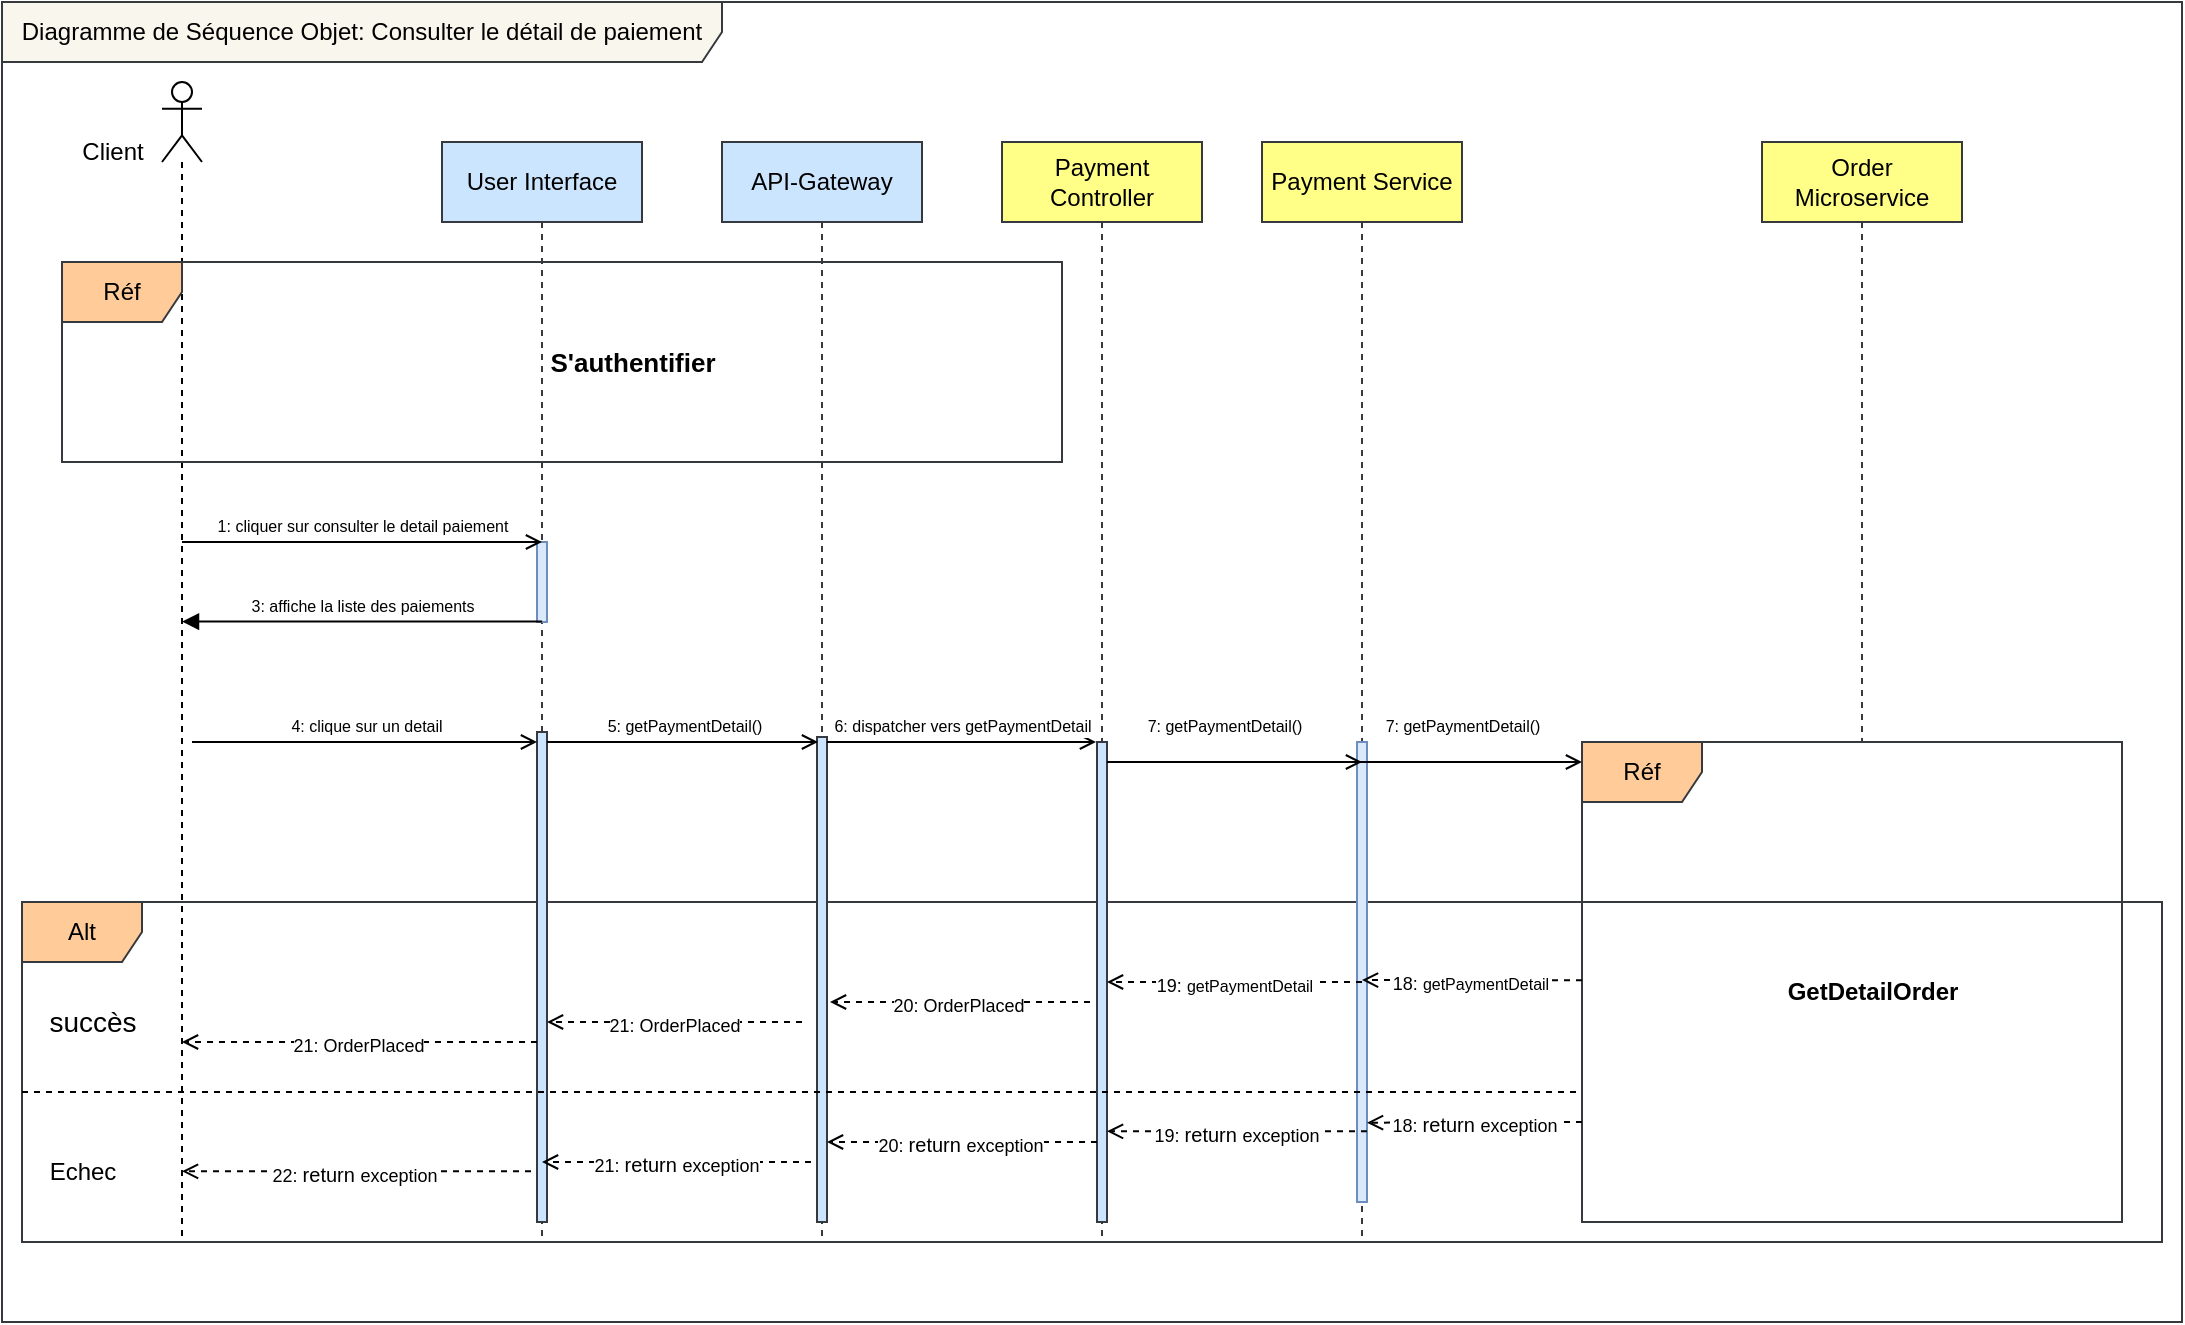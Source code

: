 <mxfile version="24.7.16">
  <diagram name="Page-1" id="hstbj9NbxIu9y6kMWlXi">
    <mxGraphModel dx="690" dy="358" grid="1" gridSize="10" guides="1" tooltips="1" connect="1" arrows="1" fold="1" page="1" pageScale="1" pageWidth="850" pageHeight="1100" math="0" shadow="0">
      <root>
        <mxCell id="0" />
        <mxCell id="1" parent="0" />
        <mxCell id="dDlcalPJPc9BEfTmvSJ7-1" value="Alt" style="shape=umlFrame;whiteSpace=wrap;html=1;pointerEvents=0;fillColor=#ffcc99;strokeColor=#36393d;" vertex="1" parent="1">
          <mxGeometry x="290" y="490" width="1070" height="170" as="geometry" />
        </mxCell>
        <mxCell id="dDlcalPJPc9BEfTmvSJ7-2" value="" style="shape=umlLifeline;perimeter=lifelinePerimeter;whiteSpace=wrap;html=1;container=1;dropTarget=0;collapsible=0;recursiveResize=0;outlineConnect=0;portConstraint=eastwest;newEdgeStyle={&quot;curved&quot;:0,&quot;rounded&quot;:0};participant=umlActor;size=40;" vertex="1" parent="1">
          <mxGeometry x="360" y="80" width="20" height="580" as="geometry" />
        </mxCell>
        <mxCell id="dDlcalPJPc9BEfTmvSJ7-3" value="User Interface" style="shape=umlLifeline;perimeter=lifelinePerimeter;whiteSpace=wrap;html=1;container=1;dropTarget=0;collapsible=0;recursiveResize=0;outlineConnect=0;portConstraint=eastwest;newEdgeStyle={&quot;curved&quot;:0,&quot;rounded&quot;:0};fillColor=#cce5ff;strokeColor=#36393d;" vertex="1" parent="1">
          <mxGeometry x="500" y="110" width="100" height="550" as="geometry" />
        </mxCell>
        <mxCell id="dDlcalPJPc9BEfTmvSJ7-4" value="" style="html=1;points=[[0,0,0,0,5],[0,1,0,0,-5],[1,0,0,0,5],[1,1,0,0,-5]];perimeter=orthogonalPerimeter;outlineConnect=0;targetShapes=umlLifeline;portConstraint=eastwest;newEdgeStyle={&quot;curved&quot;:0,&quot;rounded&quot;:0};fillColor=#cce5ff;strokeColor=#36393d;" vertex="1" parent="dDlcalPJPc9BEfTmvSJ7-3">
          <mxGeometry x="47.5" y="295" width="5" height="245" as="geometry" />
        </mxCell>
        <mxCell id="dDlcalPJPc9BEfTmvSJ7-5" value="" style="html=1;points=[[0,0,0,0,5],[0,1,0,0,-5],[1,0,0,0,5],[1,1,0,0,-5]];perimeter=orthogonalPerimeter;outlineConnect=0;targetShapes=umlLifeline;portConstraint=eastwest;newEdgeStyle={&quot;curved&quot;:0,&quot;rounded&quot;:0};fillColor=#dae8fc;strokeColor=#6c8ebf;" vertex="1" parent="dDlcalPJPc9BEfTmvSJ7-3">
          <mxGeometry x="47.5" y="200" width="5" height="40" as="geometry" />
        </mxCell>
        <mxCell id="dDlcalPJPc9BEfTmvSJ7-6" value="API-Gateway" style="shape=umlLifeline;perimeter=lifelinePerimeter;whiteSpace=wrap;html=1;container=1;dropTarget=0;collapsible=0;recursiveResize=0;outlineConnect=0;portConstraint=eastwest;newEdgeStyle={&quot;curved&quot;:0,&quot;rounded&quot;:0};fillColor=#cce5ff;strokeColor=#36393d;" vertex="1" parent="1">
          <mxGeometry x="640" y="110" width="100" height="550" as="geometry" />
        </mxCell>
        <mxCell id="dDlcalPJPc9BEfTmvSJ7-7" value="" style="html=1;points=[[0,0,0,0,5],[0,1,0,0,-5],[1,0,0,0,5],[1,1,0,0,-5]];perimeter=orthogonalPerimeter;outlineConnect=0;targetShapes=umlLifeline;portConstraint=eastwest;newEdgeStyle={&quot;curved&quot;:0,&quot;rounded&quot;:0};fillColor=#cce5ff;strokeColor=#36393d;" vertex="1" parent="dDlcalPJPc9BEfTmvSJ7-6">
          <mxGeometry x="47.5" y="297.5" width="5" height="242.5" as="geometry" />
        </mxCell>
        <mxCell id="dDlcalPJPc9BEfTmvSJ7-8" value="Payment Controller" style="shape=umlLifeline;perimeter=lifelinePerimeter;whiteSpace=wrap;html=1;container=1;dropTarget=0;collapsible=0;recursiveResize=0;outlineConnect=0;portConstraint=eastwest;newEdgeStyle={&quot;curved&quot;:0,&quot;rounded&quot;:0};fillColor=#ffff88;strokeColor=#36393d;" vertex="1" parent="1">
          <mxGeometry x="780" y="110" width="100" height="550" as="geometry" />
        </mxCell>
        <mxCell id="dDlcalPJPc9BEfTmvSJ7-9" value="Payment Service" style="shape=umlLifeline;perimeter=lifelinePerimeter;whiteSpace=wrap;html=1;container=1;dropTarget=0;collapsible=0;recursiveResize=0;outlineConnect=0;portConstraint=eastwest;newEdgeStyle={&quot;curved&quot;:0,&quot;rounded&quot;:0};fillColor=#ffff88;strokeColor=#36393d;" vertex="1" parent="1">
          <mxGeometry x="910" y="110" width="100" height="550" as="geometry" />
        </mxCell>
        <mxCell id="dDlcalPJPc9BEfTmvSJ7-11" value="Réf" style="shape=umlFrame;whiteSpace=wrap;html=1;pointerEvents=0;fillColor=#ffcc99;strokeColor=#36393d;" vertex="1" parent="1">
          <mxGeometry x="310" y="170" width="500" height="100" as="geometry" />
        </mxCell>
        <mxCell id="dDlcalPJPc9BEfTmvSJ7-12" value="&lt;b&gt;&lt;font style=&quot;font-size: 13px;&quot;&gt;S&#39;authentifier&lt;/font&gt;&lt;/b&gt;" style="text;html=1;align=center;verticalAlign=middle;resizable=0;points=[];autosize=1;strokeColor=none;fillColor=none;" vertex="1" parent="1">
          <mxGeometry x="540" y="205" width="110" height="30" as="geometry" />
        </mxCell>
        <mxCell id="dDlcalPJPc9BEfTmvSJ7-13" value="&lt;font style=&quot;font-size: 8px;&quot;&gt;1: cliquer sur consulter le detail paiement&lt;br&gt;&lt;/font&gt;" style="html=1;verticalAlign=bottom;endArrow=open;curved=0;rounded=0;endFill=0;" edge="1" parent="1" source="dDlcalPJPc9BEfTmvSJ7-2">
          <mxGeometry width="80" relative="1" as="geometry">
            <mxPoint x="375.31" y="310" as="sourcePoint" />
            <mxPoint x="550" y="310" as="targetPoint" />
          </mxGeometry>
        </mxCell>
        <mxCell id="dDlcalPJPc9BEfTmvSJ7-14" value="&lt;font style=&quot;font-size: 8px;&quot;&gt;3: affiche la liste des paiements&lt;br&gt;&lt;/font&gt;" style="html=1;verticalAlign=bottom;endArrow=block;curved=0;rounded=0;" edge="1" parent="1" target="dDlcalPJPc9BEfTmvSJ7-2">
          <mxGeometry width="80" relative="1" as="geometry">
            <mxPoint x="550" y="349.76" as="sourcePoint" />
            <mxPoint x="375.5" y="349.76" as="targetPoint" />
          </mxGeometry>
        </mxCell>
        <mxCell id="dDlcalPJPc9BEfTmvSJ7-15" value="&lt;font style=&quot;font-size: 8px;&quot;&gt;4: clique sur un detail&lt;br&gt;&lt;/font&gt;" style="html=1;verticalAlign=bottom;endArrow=open;curved=0;rounded=0;entryX=0;entryY=0;entryDx=0;entryDy=5;entryPerimeter=0;endFill=0;" edge="1" parent="1" target="dDlcalPJPc9BEfTmvSJ7-4">
          <mxGeometry width="80" relative="1" as="geometry">
            <mxPoint x="375" y="410" as="sourcePoint" />
            <mxPoint x="540" y="410" as="targetPoint" />
          </mxGeometry>
        </mxCell>
        <mxCell id="dDlcalPJPc9BEfTmvSJ7-16" value="&lt;font style=&quot;font-size: 8px;&quot;&gt;5: getPaymentDetail()&lt;/font&gt;" style="html=1;verticalAlign=bottom;endArrow=open;curved=0;rounded=0;exitX=1;exitY=0;exitDx=0;exitDy=5;exitPerimeter=0;endFill=0;" edge="1" parent="1" source="dDlcalPJPc9BEfTmvSJ7-4">
          <mxGeometry width="80" relative="1" as="geometry">
            <mxPoint x="560" y="410" as="sourcePoint" />
            <mxPoint x="688" y="410" as="targetPoint" />
          </mxGeometry>
        </mxCell>
        <mxCell id="dDlcalPJPc9BEfTmvSJ7-17" value="" style="html=1;points=[[0,0,0,0,5],[0,1,0,0,-5],[1,0,0,0,5],[1,1,0,0,-5]];perimeter=orthogonalPerimeter;outlineConnect=0;targetShapes=umlLifeline;portConstraint=eastwest;newEdgeStyle={&quot;curved&quot;:0,&quot;rounded&quot;:0};fillColor=#cce5ff;strokeColor=#36393d;" vertex="1" parent="1">
          <mxGeometry x="827.5" y="410" width="5" height="240" as="geometry" />
        </mxCell>
        <mxCell id="dDlcalPJPc9BEfTmvSJ7-18" value="" style="html=1;points=[[0,0,0,0,5],[0,1,0,0,-5],[1,0,0,0,5],[1,1,0,0,-5]];perimeter=orthogonalPerimeter;outlineConnect=0;targetShapes=umlLifeline;portConstraint=eastwest;newEdgeStyle={&quot;curved&quot;:0,&quot;rounded&quot;:0};fillColor=#dae8fc;strokeColor=#6c8ebf;" vertex="1" parent="1">
          <mxGeometry x="957.5" y="410" width="5" height="230" as="geometry" />
        </mxCell>
        <mxCell id="dDlcalPJPc9BEfTmvSJ7-19" value="&lt;font style=&quot;font-size: 8px;&quot;&gt;6: dispatcher vers &lt;font style=&quot;font-size: 8px;&quot;&gt;getPaymentDetail&lt;/font&gt;&lt;/font&gt;" style="html=1;verticalAlign=bottom;endArrow=open;curved=0;rounded=0;endFill=0;" edge="1" parent="1" source="dDlcalPJPc9BEfTmvSJ7-7">
          <mxGeometry x="-0.003" width="80" relative="1" as="geometry">
            <mxPoint x="697" y="410" as="sourcePoint" />
            <mxPoint x="827" y="410" as="targetPoint" />
            <mxPoint as="offset" />
          </mxGeometry>
        </mxCell>
        <mxCell id="dDlcalPJPc9BEfTmvSJ7-20" value="&lt;font style=&quot;font-size: 8px;&quot;&gt;7: &lt;/font&gt;&lt;font style=&quot;font-size: 8px;&quot;&gt;&lt;font style=&quot;font-size: 8px;&quot;&gt;getPaymentDetail&lt;/font&gt;&lt;/font&gt;&lt;font style=&quot;font-size: 8px;&quot;&gt;&lt;font style=&quot;font-size: 8px;&quot;&gt;&lt;font style=&quot;font-size: 8px;&quot;&gt;()&lt;/font&gt;&lt;/font&gt;&lt;/font&gt;" style="html=1;verticalAlign=bottom;endArrow=open;rounded=0;endFill=0;" edge="1" parent="1" source="dDlcalPJPc9BEfTmvSJ7-17">
          <mxGeometry x="-0.08" y="10" width="80" relative="1" as="geometry">
            <mxPoint x="840" y="420" as="sourcePoint" />
            <mxPoint x="960" y="420" as="targetPoint" />
            <mxPoint as="offset" />
          </mxGeometry>
        </mxCell>
        <mxCell id="dDlcalPJPc9BEfTmvSJ7-21" value="Echec" style="text;html=1;align=center;verticalAlign=middle;resizable=0;points=[];autosize=1;strokeColor=none;fillColor=none;" vertex="1" parent="1">
          <mxGeometry x="290" y="610" width="60" height="30" as="geometry" />
        </mxCell>
        <mxCell id="dDlcalPJPc9BEfTmvSJ7-22" value="&lt;h2 style=&quot;font-size: 17px;&quot; class=&quot;AdresseDefinition&quot;&gt;&#x9;&#x9;&#x9;&#x9;&lt;font style=&quot;font-size: 14px; font-weight: normal;&quot;&gt;succès&lt;/font&gt;&lt;/h2&gt;" style="text;html=1;align=center;verticalAlign=middle;resizable=0;points=[];autosize=1;strokeColor=none;fillColor=none;" vertex="1" parent="1">
          <mxGeometry x="290" y="520" width="70" height="60" as="geometry" />
        </mxCell>
        <mxCell id="dDlcalPJPc9BEfTmvSJ7-23" value="" style="line;strokeWidth=1;fillColor=none;align=left;verticalAlign=middle;spacingTop=-1;spacingLeft=3;spacingRight=3;rotatable=0;labelPosition=right;points=[];portConstraint=eastwest;strokeColor=inherit;dashed=1;" vertex="1" parent="1">
          <mxGeometry x="290" y="581" width="780" height="8" as="geometry" />
        </mxCell>
        <mxCell id="dDlcalPJPc9BEfTmvSJ7-24" value="Diagramme de Séquence Objet: Consulter le détail de paiement" style="shape=umlFrame;whiteSpace=wrap;html=1;pointerEvents=0;width=360;height=30;fillColor=#f9f7ed;strokeColor=#36393d;" vertex="1" parent="1">
          <mxGeometry x="280" y="40" width="1090" height="660" as="geometry" />
        </mxCell>
        <mxCell id="dDlcalPJPc9BEfTmvSJ7-25" value="Client" style="text;html=1;align=center;verticalAlign=middle;resizable=0;points=[];autosize=1;strokeColor=none;fillColor=none;" vertex="1" parent="1">
          <mxGeometry x="310" y="100" width="50" height="30" as="geometry" />
        </mxCell>
        <mxCell id="dDlcalPJPc9BEfTmvSJ7-27" value="Order Microservice" style="shape=umlLifeline;perimeter=lifelinePerimeter;whiteSpace=wrap;html=1;container=1;dropTarget=0;collapsible=0;recursiveResize=0;outlineConnect=0;portConstraint=eastwest;newEdgeStyle={&quot;curved&quot;:0,&quot;rounded&quot;:0};fillColor=#ffff88;strokeColor=#36393d;" vertex="1" parent="1">
          <mxGeometry x="1160" y="110" width="100" height="300" as="geometry" />
        </mxCell>
        <mxCell id="dDlcalPJPc9BEfTmvSJ7-51" value="" style="html=1;verticalAlign=bottom;endArrow=open;rounded=0;dashed=1;endFill=0;" edge="1" parent="1" target="dDlcalPJPc9BEfTmvSJ7-17">
          <mxGeometry x="-0.08" y="10" width="80" relative="1" as="geometry">
            <mxPoint x="960" y="530" as="sourcePoint" />
            <mxPoint x="840" y="530" as="targetPoint" />
            <mxPoint as="offset" />
          </mxGeometry>
        </mxCell>
        <mxCell id="dDlcalPJPc9BEfTmvSJ7-52" value="&lt;font style=&quot;font-size: 9px;&quot;&gt;19: &lt;/font&gt;&lt;font style=&quot;font-size: 8px;&quot;&gt;&lt;font style=&quot;font-size: 8px;&quot;&gt;getPaymentDetail&lt;/font&gt;&lt;/font&gt;" style="edgeLabel;html=1;align=center;verticalAlign=middle;resizable=0;points=[];" vertex="1" connectable="0" parent="dDlcalPJPc9BEfTmvSJ7-51">
          <mxGeometry x="0.014" y="1" relative="1" as="geometry">
            <mxPoint as="offset" />
          </mxGeometry>
        </mxCell>
        <mxCell id="dDlcalPJPc9BEfTmvSJ7-53" value="" style="html=1;verticalAlign=bottom;endArrow=open;rounded=0;dashed=1;endFill=0;" edge="1" parent="1">
          <mxGeometry x="-0.08" y="10" width="80" relative="1" as="geometry">
            <mxPoint x="824" y="540" as="sourcePoint" />
            <mxPoint x="694" y="540" as="targetPoint" />
            <mxPoint as="offset" />
          </mxGeometry>
        </mxCell>
        <mxCell id="dDlcalPJPc9BEfTmvSJ7-54" value="&lt;font style=&quot;font-size: 9px;&quot;&gt;20&lt;/font&gt;&lt;font style=&quot;font-size: 9px;&quot;&gt;: OrderPlaced&lt;/font&gt;" style="edgeLabel;html=1;align=center;verticalAlign=middle;resizable=0;points=[];" vertex="1" connectable="0" parent="dDlcalPJPc9BEfTmvSJ7-53">
          <mxGeometry x="0.014" y="1" relative="1" as="geometry">
            <mxPoint as="offset" />
          </mxGeometry>
        </mxCell>
        <mxCell id="dDlcalPJPc9BEfTmvSJ7-55" value="" style="html=1;verticalAlign=bottom;endArrow=open;rounded=0;dashed=1;endFill=0;" edge="1" parent="1" target="dDlcalPJPc9BEfTmvSJ7-4">
          <mxGeometry x="-0.08" y="10" width="80" relative="1" as="geometry">
            <mxPoint x="680" y="550" as="sourcePoint" />
            <mxPoint x="560" y="550" as="targetPoint" />
            <mxPoint as="offset" />
          </mxGeometry>
        </mxCell>
        <mxCell id="dDlcalPJPc9BEfTmvSJ7-56" value="&lt;font style=&quot;font-size: 9px;&quot;&gt;21: OrderPlaced&lt;/font&gt;" style="edgeLabel;html=1;align=center;verticalAlign=middle;resizable=0;points=[];" vertex="1" connectable="0" parent="dDlcalPJPc9BEfTmvSJ7-55">
          <mxGeometry x="0.014" y="1" relative="1" as="geometry">
            <mxPoint as="offset" />
          </mxGeometry>
        </mxCell>
        <mxCell id="dDlcalPJPc9BEfTmvSJ7-57" value="" style="html=1;verticalAlign=bottom;endArrow=open;rounded=0;dashed=1;endFill=0;" edge="1" parent="1" source="dDlcalPJPc9BEfTmvSJ7-4" target="dDlcalPJPc9BEfTmvSJ7-2">
          <mxGeometry x="-0.08" y="10" width="80" relative="1" as="geometry">
            <mxPoint x="540" y="560" as="sourcePoint" />
            <mxPoint x="415" y="560" as="targetPoint" />
            <mxPoint as="offset" />
            <Array as="points">
              <mxPoint x="510" y="560" />
            </Array>
          </mxGeometry>
        </mxCell>
        <mxCell id="dDlcalPJPc9BEfTmvSJ7-58" value="&lt;font style=&quot;font-size: 9px;&quot;&gt;21: OrderPlaced&lt;/font&gt;" style="edgeLabel;html=1;align=center;verticalAlign=middle;resizable=0;points=[];" vertex="1" connectable="0" parent="dDlcalPJPc9BEfTmvSJ7-57">
          <mxGeometry x="0.014" y="1" relative="1" as="geometry">
            <mxPoint as="offset" />
          </mxGeometry>
        </mxCell>
        <mxCell id="dDlcalPJPc9BEfTmvSJ7-59" value="" style="html=1;verticalAlign=bottom;endArrow=open;rounded=0;dashed=1;endFill=0;" edge="1" parent="1" target="dDlcalPJPc9BEfTmvSJ7-17">
          <mxGeometry x="-0.08" y="10" width="80" relative="1" as="geometry">
            <mxPoint x="962.5" y="604.66" as="sourcePoint" />
            <mxPoint x="836" y="605" as="targetPoint" />
            <mxPoint as="offset" />
          </mxGeometry>
        </mxCell>
        <mxCell id="dDlcalPJPc9BEfTmvSJ7-60" value="&lt;font style=&quot;font-size: 9px;&quot;&gt;19: &lt;/font&gt;&lt;font style=&quot;font-size: 10px;&quot;&gt;return &lt;/font&gt;&lt;font style=&quot;font-size: 9px;&quot;&gt;exception&lt;br&gt;&lt;/font&gt;" style="edgeLabel;html=1;align=center;verticalAlign=middle;resizable=0;points=[];" vertex="1" connectable="0" parent="dDlcalPJPc9BEfTmvSJ7-59">
          <mxGeometry x="0.014" y="1" relative="1" as="geometry">
            <mxPoint as="offset" />
          </mxGeometry>
        </mxCell>
        <mxCell id="dDlcalPJPc9BEfTmvSJ7-61" value="" style="html=1;verticalAlign=bottom;endArrow=open;rounded=0;dashed=1;endFill=0;" edge="1" parent="1" target="dDlcalPJPc9BEfTmvSJ7-7">
          <mxGeometry x="-0.08" y="10" width="80" relative="1" as="geometry">
            <mxPoint x="827.5" y="610" as="sourcePoint" />
            <mxPoint x="700.5" y="610" as="targetPoint" />
            <mxPoint as="offset" />
          </mxGeometry>
        </mxCell>
        <mxCell id="dDlcalPJPc9BEfTmvSJ7-62" value="&lt;font style=&quot;font-size: 9px;&quot;&gt;20: &lt;/font&gt;&lt;font style=&quot;font-size: 10px;&quot;&gt;return &lt;/font&gt;&lt;font style=&quot;font-size: 9px;&quot;&gt;exception&lt;/font&gt;" style="edgeLabel;html=1;align=center;verticalAlign=middle;resizable=0;points=[];" vertex="1" connectable="0" parent="dDlcalPJPc9BEfTmvSJ7-61">
          <mxGeometry x="0.014" y="1" relative="1" as="geometry">
            <mxPoint as="offset" />
          </mxGeometry>
        </mxCell>
        <mxCell id="dDlcalPJPc9BEfTmvSJ7-63" value="" style="html=1;verticalAlign=bottom;endArrow=open;rounded=0;dashed=1;endFill=0;" edge="1" parent="1">
          <mxGeometry x="-0.08" y="10" width="80" relative="1" as="geometry">
            <mxPoint x="684.5" y="620" as="sourcePoint" />
            <mxPoint x="550" y="620" as="targetPoint" />
            <mxPoint as="offset" />
          </mxGeometry>
        </mxCell>
        <mxCell id="dDlcalPJPc9BEfTmvSJ7-64" value="&lt;font style=&quot;font-size: 9px;&quot;&gt;21: &lt;/font&gt;&lt;font style=&quot;font-size: 10px;&quot;&gt;return &lt;/font&gt;&lt;font style=&quot;font-size: 9px;&quot;&gt;exception&lt;/font&gt;" style="edgeLabel;html=1;align=center;verticalAlign=middle;resizable=0;points=[];" vertex="1" connectable="0" parent="dDlcalPJPc9BEfTmvSJ7-63">
          <mxGeometry x="0.014" y="1" relative="1" as="geometry">
            <mxPoint as="offset" />
          </mxGeometry>
        </mxCell>
        <mxCell id="dDlcalPJPc9BEfTmvSJ7-65" value="" style="html=1;verticalAlign=bottom;endArrow=open;rounded=0;dashed=1;endFill=0;" edge="1" parent="1" target="dDlcalPJPc9BEfTmvSJ7-2">
          <mxGeometry x="-0.08" y="10" width="80" relative="1" as="geometry">
            <mxPoint x="544.5" y="624.66" as="sourcePoint" />
            <mxPoint x="410" y="624.66" as="targetPoint" />
            <mxPoint as="offset" />
          </mxGeometry>
        </mxCell>
        <mxCell id="dDlcalPJPc9BEfTmvSJ7-66" value="&lt;font style=&quot;font-size: 9px;&quot;&gt;22: &lt;/font&gt;&lt;font style=&quot;font-size: 10px;&quot;&gt;return &lt;/font&gt;&lt;font style=&quot;font-size: 9px;&quot;&gt;exception&lt;/font&gt;" style="edgeLabel;html=1;align=center;verticalAlign=middle;resizable=0;points=[];" vertex="1" connectable="0" parent="dDlcalPJPc9BEfTmvSJ7-65">
          <mxGeometry x="0.014" y="1" relative="1" as="geometry">
            <mxPoint as="offset" />
          </mxGeometry>
        </mxCell>
        <mxCell id="dDlcalPJPc9BEfTmvSJ7-67" value="Réf" style="shape=umlFrame;whiteSpace=wrap;html=1;pointerEvents=0;fillColor=#ffcc99;strokeColor=#36393d;" vertex="1" parent="1">
          <mxGeometry x="1070" y="410" width="270" height="240" as="geometry" />
        </mxCell>
        <mxCell id="dDlcalPJPc9BEfTmvSJ7-68" value="&lt;b&gt;GetDetailOrder&lt;/b&gt;" style="text;html=1;align=center;verticalAlign=middle;resizable=0;points=[];autosize=1;strokeColor=none;fillColor=none;" vertex="1" parent="1">
          <mxGeometry x="1160" y="520" width="110" height="30" as="geometry" />
        </mxCell>
        <mxCell id="dDlcalPJPc9BEfTmvSJ7-69" value="&lt;font style=&quot;font-size: 8px;&quot;&gt;7: &lt;/font&gt;&lt;font style=&quot;font-size: 8px;&quot;&gt;&lt;font style=&quot;font-size: 8px;&quot;&gt;getPaymentDetail&lt;/font&gt;&lt;/font&gt;&lt;font style=&quot;font-size: 8px;&quot;&gt;&lt;font style=&quot;font-size: 8px;&quot;&gt;&lt;font style=&quot;font-size: 8px;&quot;&gt;()&lt;/font&gt;&lt;/font&gt;&lt;/font&gt;" style="html=1;verticalAlign=bottom;endArrow=open;rounded=0;endFill=0;" edge="1" parent="1">
          <mxGeometry x="-0.08" y="10" width="80" relative="1" as="geometry">
            <mxPoint x="957.5" y="420" as="sourcePoint" />
            <mxPoint x="1070" y="420" as="targetPoint" />
            <mxPoint as="offset" />
          </mxGeometry>
        </mxCell>
        <mxCell id="dDlcalPJPc9BEfTmvSJ7-70" value="" style="html=1;verticalAlign=bottom;endArrow=open;rounded=0;dashed=1;endFill=0;" edge="1" parent="1">
          <mxGeometry x="-0.08" y="10" width="80" relative="1" as="geometry">
            <mxPoint x="1070" y="529.17" as="sourcePoint" />
            <mxPoint x="960" y="529" as="targetPoint" />
            <mxPoint as="offset" />
          </mxGeometry>
        </mxCell>
        <mxCell id="dDlcalPJPc9BEfTmvSJ7-71" value="&lt;font style=&quot;font-size: 9px;&quot;&gt;18:&amp;nbsp;&lt;/font&gt;&lt;font style=&quot;font-size: 8px;&quot;&gt;&lt;font style=&quot;font-size: 8px;&quot;&gt;getPaymentDetail&lt;/font&gt;&lt;/font&gt;" style="edgeLabel;html=1;align=center;verticalAlign=middle;resizable=0;points=[];" vertex="1" connectable="0" parent="dDlcalPJPc9BEfTmvSJ7-70">
          <mxGeometry x="0.014" y="1" relative="1" as="geometry">
            <mxPoint as="offset" />
          </mxGeometry>
        </mxCell>
        <mxCell id="dDlcalPJPc9BEfTmvSJ7-73" value="" style="html=1;verticalAlign=bottom;endArrow=open;rounded=0;dashed=1;endFill=0;" edge="1" parent="1">
          <mxGeometry x="-0.08" y="10" width="80" relative="1" as="geometry">
            <mxPoint x="1070" y="600" as="sourcePoint" />
            <mxPoint x="962.5" y="600.34" as="targetPoint" />
            <mxPoint as="offset" />
          </mxGeometry>
        </mxCell>
        <mxCell id="dDlcalPJPc9BEfTmvSJ7-74" value="&lt;font style=&quot;font-size: 9px;&quot;&gt;18: &lt;/font&gt;&lt;font style=&quot;font-size: 10px;&quot;&gt;return &lt;/font&gt;&lt;font style=&quot;font-size: 9px;&quot;&gt;exception&lt;br&gt;&lt;/font&gt;" style="edgeLabel;html=1;align=center;verticalAlign=middle;resizable=0;points=[];" vertex="1" connectable="0" parent="dDlcalPJPc9BEfTmvSJ7-73">
          <mxGeometry x="0.014" y="1" relative="1" as="geometry">
            <mxPoint as="offset" />
          </mxGeometry>
        </mxCell>
      </root>
    </mxGraphModel>
  </diagram>
</mxfile>
